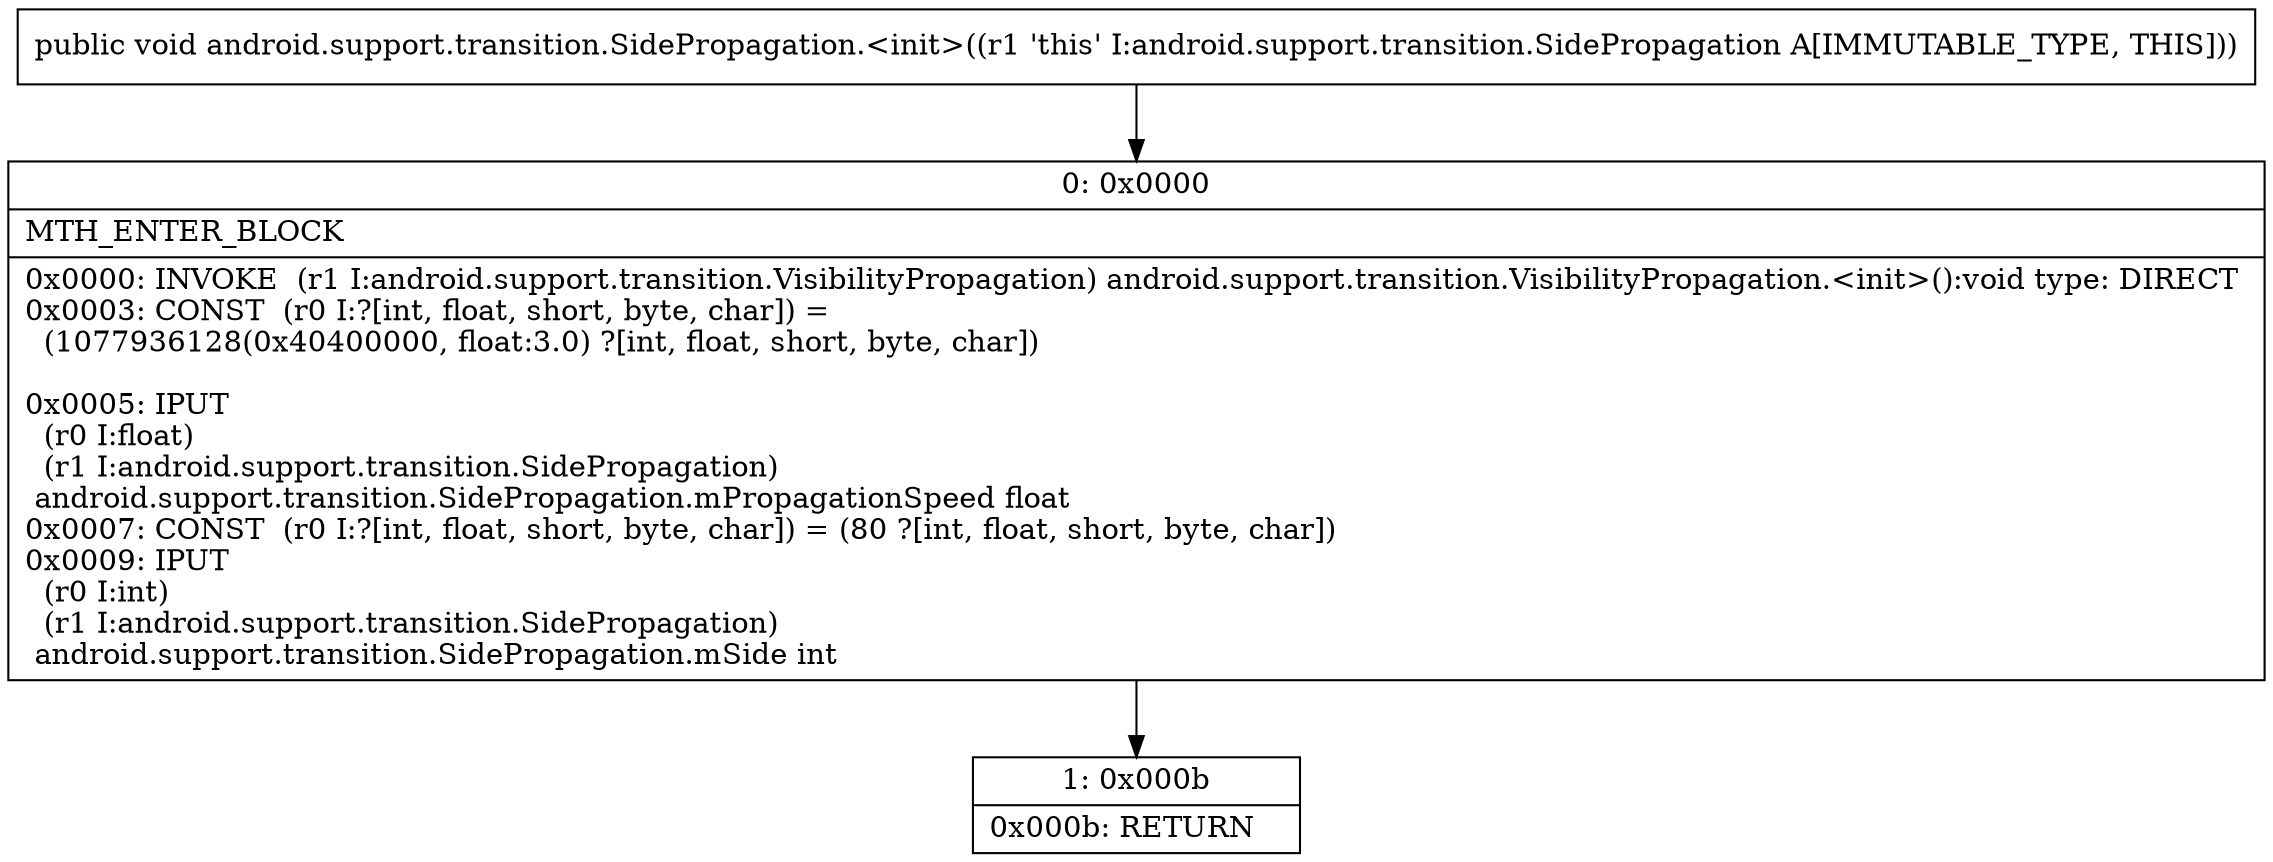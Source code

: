 digraph "CFG forandroid.support.transition.SidePropagation.\<init\>()V" {
Node_0 [shape=record,label="{0\:\ 0x0000|MTH_ENTER_BLOCK\l|0x0000: INVOKE  (r1 I:android.support.transition.VisibilityPropagation) android.support.transition.VisibilityPropagation.\<init\>():void type: DIRECT \l0x0003: CONST  (r0 I:?[int, float, short, byte, char]) = \l  (1077936128(0x40400000, float:3.0) ?[int, float, short, byte, char])\l \l0x0005: IPUT  \l  (r0 I:float)\l  (r1 I:android.support.transition.SidePropagation)\l android.support.transition.SidePropagation.mPropagationSpeed float \l0x0007: CONST  (r0 I:?[int, float, short, byte, char]) = (80 ?[int, float, short, byte, char]) \l0x0009: IPUT  \l  (r0 I:int)\l  (r1 I:android.support.transition.SidePropagation)\l android.support.transition.SidePropagation.mSide int \l}"];
Node_1 [shape=record,label="{1\:\ 0x000b|0x000b: RETURN   \l}"];
MethodNode[shape=record,label="{public void android.support.transition.SidePropagation.\<init\>((r1 'this' I:android.support.transition.SidePropagation A[IMMUTABLE_TYPE, THIS])) }"];
MethodNode -> Node_0;
Node_0 -> Node_1;
}


